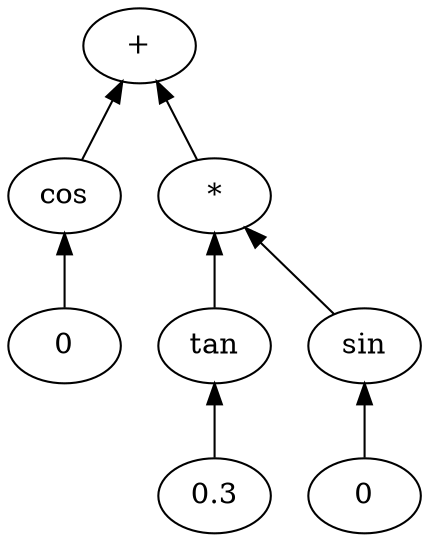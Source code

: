 digraph G {
 rankdir=BT;
 n0[label="0"];
 n1[label="cos"];
 n2[label="0.3"];
 n3[label="tan"];
 n4[label="0"];
 n5[label="sin"];
 n6[label="*"];
 n7[label="+"];
n0 -> n1;
n2 -> n3;
n4 -> n5;
n5 -> n6;
n3 -> n6;
n6 -> n7;
n1 -> n7;
}